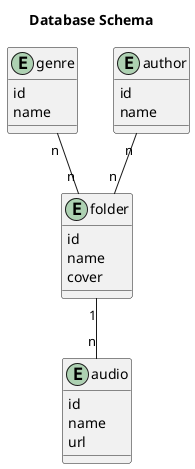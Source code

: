 @startuml Database Schema
    title Database Schema

    entity audio {
        id
        name
        url
    }
    entity folder {
        id
        name
        cover
    }
    entity genre {
        id
        name
    }
    entity author {
        id
        name
    }


    author "n" -- "n" folder
    folder "1" -- "n" audio
    genre "n" -- "n" folder

@enduml